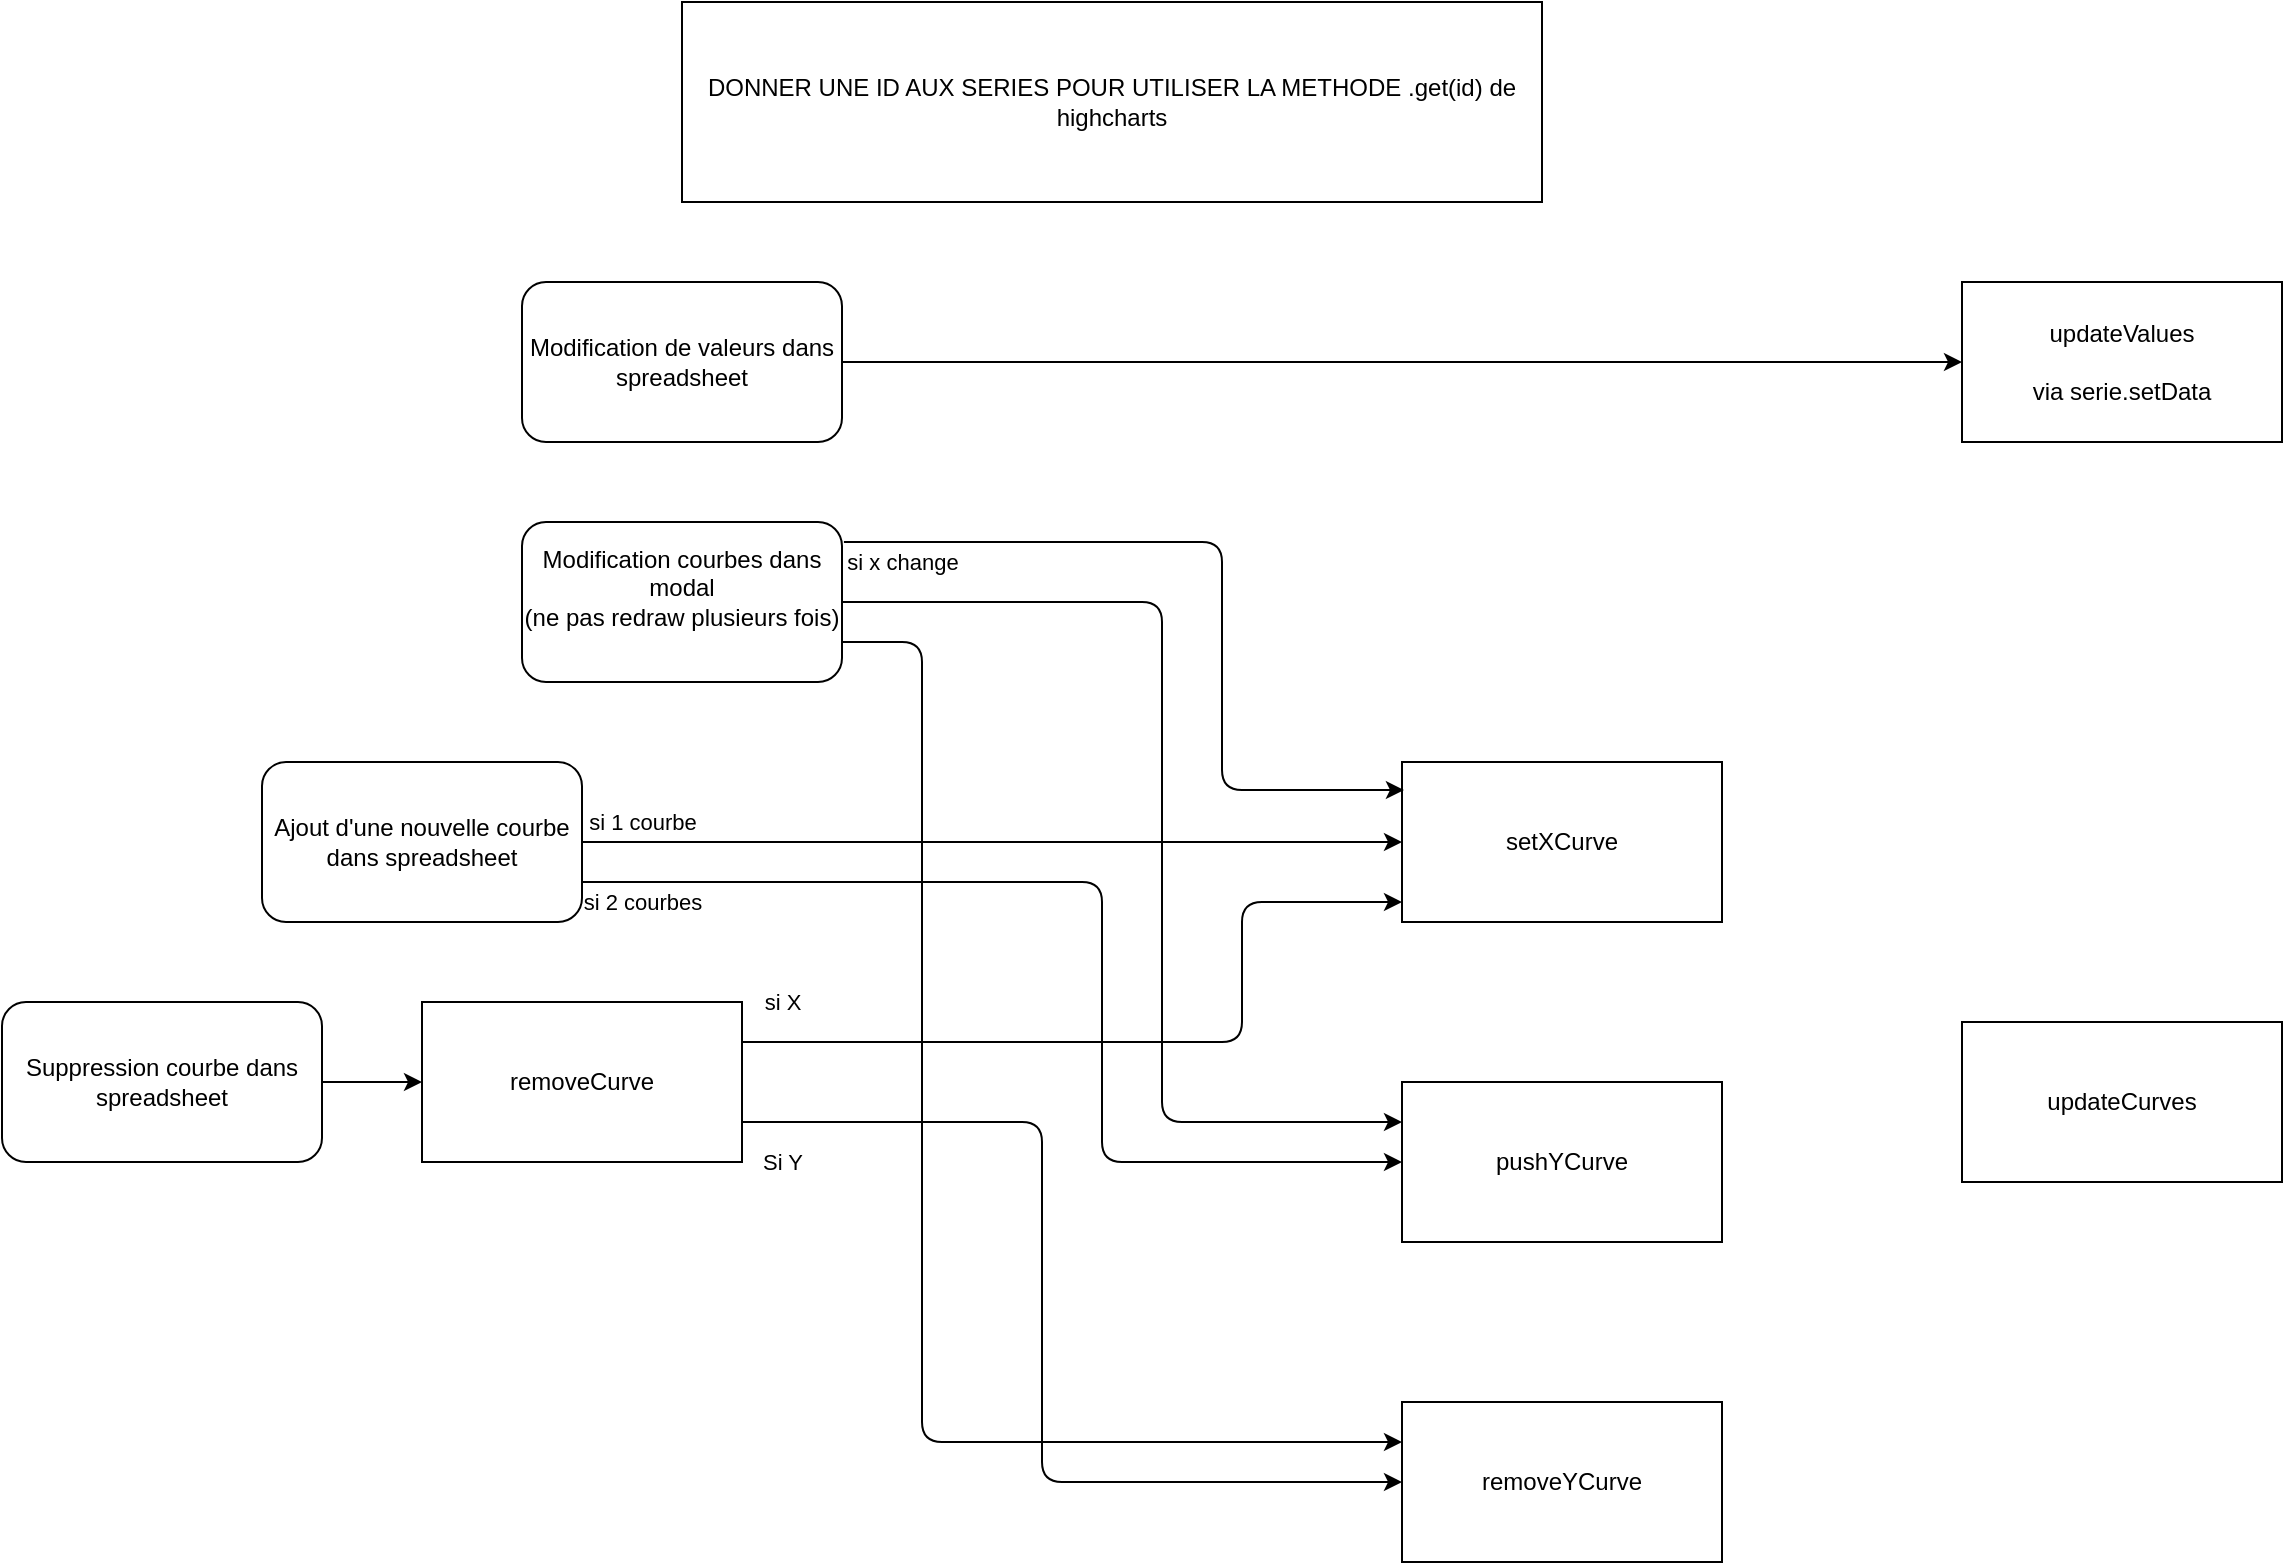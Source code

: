 <mxfile>
    <diagram id="11akFfcmISNIMbsyofr7" name="Page-1">
        <mxGraphModel dx="1380" dy="1539" grid="1" gridSize="10" guides="1" tooltips="1" connect="1" arrows="1" fold="1" page="0" pageScale="1" pageWidth="850" pageHeight="1100" math="0" shadow="0">
            <root>
                <mxCell id="0"/>
                <mxCell id="1" parent="0"/>
                <mxCell id="4" style="edgeStyle=none;html=1;exitX=1;exitY=0.5;exitDx=0;exitDy=0;entryX=0;entryY=0.5;entryDx=0;entryDy=0;" edge="1" parent="1" source="2" target="3">
                    <mxGeometry relative="1" as="geometry">
                        <Array as="points">
                            <mxPoint x="360" y="200"/>
                        </Array>
                    </mxGeometry>
                </mxCell>
                <mxCell id="5" value="si 1 courbe" style="edgeLabel;html=1;align=center;verticalAlign=middle;resizable=0;points=[];" vertex="1" connectable="0" parent="4">
                    <mxGeometry x="-0.2" y="-3" relative="1" as="geometry">
                        <mxPoint x="-134" y="-13" as="offset"/>
                    </mxGeometry>
                </mxCell>
                <mxCell id="7" style="edgeStyle=none;html=1;exitX=1;exitY=0.75;exitDx=0;exitDy=0;entryX=0;entryY=0.5;entryDx=0;entryDy=0;" edge="1" parent="1" source="2" target="6">
                    <mxGeometry relative="1" as="geometry">
                        <Array as="points">
                            <mxPoint x="410" y="220"/>
                            <mxPoint x="410" y="360"/>
                        </Array>
                    </mxGeometry>
                </mxCell>
                <mxCell id="8" value="si 2 courbes" style="edgeLabel;html=1;align=center;verticalAlign=middle;resizable=0;points=[];rotation=0;" vertex="1" connectable="0" parent="7">
                    <mxGeometry x="-0.074" y="1" relative="1" as="geometry">
                        <mxPoint x="-225" y="11" as="offset"/>
                    </mxGeometry>
                </mxCell>
                <mxCell id="2" value="Ajout d&#39;une nouvelle courbe dans spreadsheet" style="rounded=1;whiteSpace=wrap;html=1;" vertex="1" parent="1">
                    <mxGeometry x="-10" y="160" width="160" height="80" as="geometry"/>
                </mxCell>
                <mxCell id="3" value="setXCurve" style="rounded=0;whiteSpace=wrap;html=1;" vertex="1" parent="1">
                    <mxGeometry x="560" y="160" width="160" height="80" as="geometry"/>
                </mxCell>
                <mxCell id="6" value="pushYCurve" style="rounded=0;whiteSpace=wrap;html=1;" vertex="1" parent="1">
                    <mxGeometry x="560" y="320" width="160" height="80" as="geometry"/>
                </mxCell>
                <mxCell id="11" style="edgeStyle=none;html=1;exitX=1;exitY=0.5;exitDx=0;exitDy=0;entryX=0;entryY=0.5;entryDx=0;entryDy=0;" edge="1" parent="1" source="9" target="10">
                    <mxGeometry relative="1" as="geometry"/>
                </mxCell>
                <mxCell id="9" value="Suppression courbe dans spreadsheet" style="rounded=1;whiteSpace=wrap;html=1;" vertex="1" parent="1">
                    <mxGeometry x="-140" y="280" width="160" height="80" as="geometry"/>
                </mxCell>
                <mxCell id="13" style="edgeStyle=none;html=1;exitX=1;exitY=0.75;exitDx=0;exitDy=0;entryX=0;entryY=0.5;entryDx=0;entryDy=0;" edge="1" parent="1" source="10" target="12">
                    <mxGeometry relative="1" as="geometry">
                        <Array as="points">
                            <mxPoint x="380" y="340"/>
                            <mxPoint x="380" y="520"/>
                        </Array>
                    </mxGeometry>
                </mxCell>
                <mxCell id="17" value="Si Y" style="edgeLabel;html=1;align=center;verticalAlign=middle;resizable=0;points=[];" vertex="1" connectable="0" parent="13">
                    <mxGeometry x="0.133" y="-2" relative="1" as="geometry">
                        <mxPoint x="-128" y="-119" as="offset"/>
                    </mxGeometry>
                </mxCell>
                <mxCell id="15" style="edgeStyle=none;html=1;exitX=1;exitY=0.25;exitDx=0;exitDy=0;" edge="1" parent="1" source="10">
                    <mxGeometry relative="1" as="geometry">
                        <mxPoint x="560" y="230" as="targetPoint"/>
                        <Array as="points">
                            <mxPoint x="480" y="300"/>
                            <mxPoint x="480" y="230"/>
                        </Array>
                    </mxGeometry>
                </mxCell>
                <mxCell id="16" value="si X" style="edgeLabel;html=1;align=center;verticalAlign=middle;resizable=0;points=[];" vertex="1" connectable="0" parent="15">
                    <mxGeometry x="-0.05" y="-2" relative="1" as="geometry">
                        <mxPoint x="-170" y="-22" as="offset"/>
                    </mxGeometry>
                </mxCell>
                <mxCell id="10" value="removeCurve" style="rounded=0;whiteSpace=wrap;html=1;" vertex="1" parent="1">
                    <mxGeometry x="70" y="280" width="160" height="80" as="geometry"/>
                </mxCell>
                <mxCell id="12" value="removeYCurve" style="rounded=0;whiteSpace=wrap;html=1;" vertex="1" parent="1">
                    <mxGeometry x="560" y="480" width="160" height="80" as="geometry"/>
                </mxCell>
                <mxCell id="22" style="edgeStyle=none;html=1;entryX=0.006;entryY=0.175;entryDx=0;entryDy=0;exitX=1.006;exitY=0.125;exitDx=0;exitDy=0;exitPerimeter=0;entryPerimeter=0;" edge="1" parent="1" source="20" target="3">
                    <mxGeometry relative="1" as="geometry">
                        <Array as="points">
                            <mxPoint x="470" y="50"/>
                            <mxPoint x="470" y="174"/>
                        </Array>
                    </mxGeometry>
                </mxCell>
                <mxCell id="23" value="si x change" style="edgeLabel;html=1;align=center;verticalAlign=middle;resizable=0;points=[];" vertex="1" connectable="0" parent="22">
                    <mxGeometry x="-0.101" y="4" relative="1" as="geometry">
                        <mxPoint x="-153" y="14" as="offset"/>
                    </mxGeometry>
                </mxCell>
                <mxCell id="27" style="edgeStyle=none;html=1;entryX=0;entryY=0.25;entryDx=0;entryDy=0;" edge="1" parent="1" source="20" target="6">
                    <mxGeometry relative="1" as="geometry">
                        <mxPoint x="430" y="100" as="targetPoint"/>
                        <Array as="points">
                            <mxPoint x="440" y="80"/>
                            <mxPoint x="440" y="340"/>
                        </Array>
                    </mxGeometry>
                </mxCell>
                <mxCell id="28" style="edgeStyle=none;html=1;entryX=0;entryY=0.25;entryDx=0;entryDy=0;exitX=1;exitY=0.75;exitDx=0;exitDy=0;" edge="1" parent="1" source="20" target="12">
                    <mxGeometry relative="1" as="geometry">
                        <Array as="points">
                            <mxPoint x="320" y="100"/>
                            <mxPoint x="320" y="500"/>
                        </Array>
                    </mxGeometry>
                </mxCell>
                <mxCell id="20" value="Modification courbes dans modal&lt;div&gt;(ne pas redraw plusieurs fois)&lt;/div&gt;&lt;div&gt;&lt;br&gt;&lt;/div&gt;" style="rounded=1;whiteSpace=wrap;html=1;" vertex="1" parent="1">
                    <mxGeometry x="120" y="40" width="160" height="80" as="geometry"/>
                </mxCell>
                <mxCell id="29" value="updateValues&lt;div&gt;&lt;br&gt;&lt;/div&gt;&lt;div&gt;via serie.setData&lt;/div&gt;" style="rounded=0;whiteSpace=wrap;html=1;" vertex="1" parent="1">
                    <mxGeometry x="840" y="-80" width="160" height="80" as="geometry"/>
                </mxCell>
                <mxCell id="30" value="updateCurves" style="rounded=0;whiteSpace=wrap;html=1;" vertex="1" parent="1">
                    <mxGeometry x="840" y="290" width="160" height="80" as="geometry"/>
                </mxCell>
                <mxCell id="32" style="edgeStyle=none;html=1;entryX=0;entryY=0.5;entryDx=0;entryDy=0;" edge="1" parent="1" source="31" target="29">
                    <mxGeometry relative="1" as="geometry"/>
                </mxCell>
                <mxCell id="31" value="Modification de valeurs dans spreadsheet" style="rounded=1;whiteSpace=wrap;html=1;" vertex="1" parent="1">
                    <mxGeometry x="120" y="-80" width="160" height="80" as="geometry"/>
                </mxCell>
                <mxCell id="57" value="DONNER UNE ID AUX SERIES POUR UTILISER LA METHODE .get(id) de highcharts" style="rounded=0;whiteSpace=wrap;html=1;" vertex="1" parent="1">
                    <mxGeometry x="200" y="-220" width="430" height="100" as="geometry"/>
                </mxCell>
            </root>
        </mxGraphModel>
    </diagram>
</mxfile>